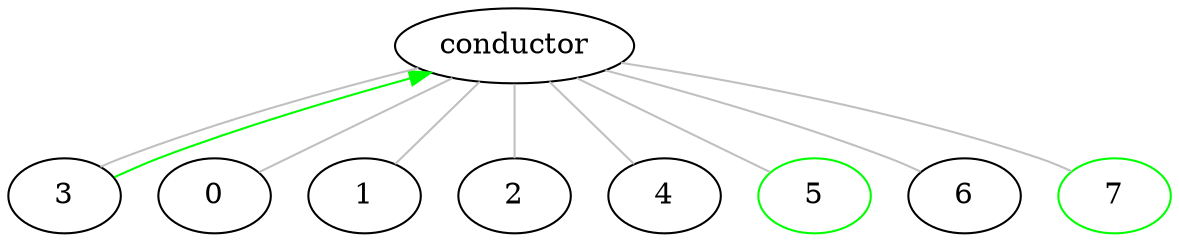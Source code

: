 digraph g {
    0 [color=black]
    1 [color=black]
    2 [color=black]
    3 [color=black]
    4 [color=black]
    5 [color=green]
    6 [color=black]
    7 [color=green]
    subgraph A {
        edge [dir=none, color=grey]
        conductor -> 0 
        conductor -> 1
        conductor -> 2
        conductor -> 3
        conductor -> 4
        conductor -> 5
        conductor -> 6
        conductor -> 7
    }
    subgraph B {
        edge [color=green]
        3 -> conductor
    }
}
